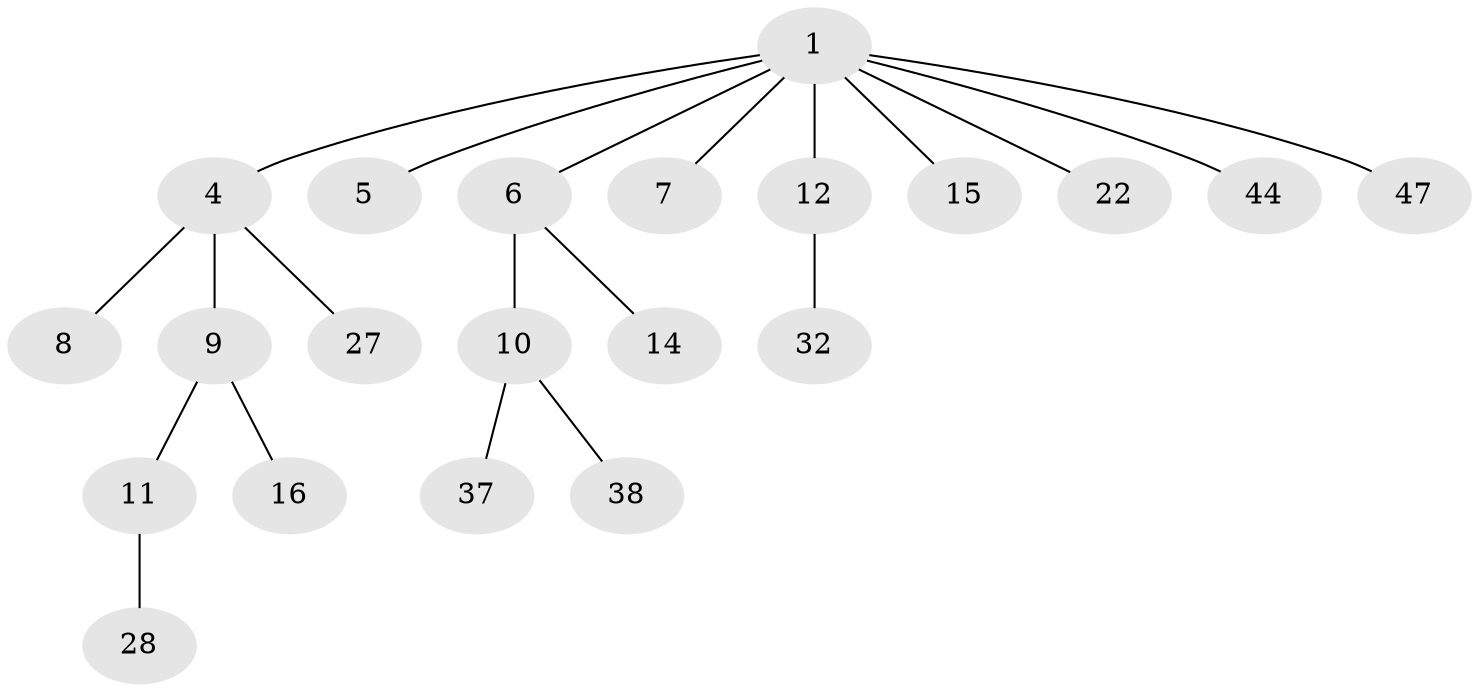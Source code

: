 // original degree distribution, {4: 0.07547169811320754, 3: 0.16981132075471697, 6: 0.018867924528301886, 5: 0.018867924528301886, 2: 0.22641509433962265, 1: 0.49056603773584906}
// Generated by graph-tools (version 1.1) at 2025/19/03/04/25 18:19:21]
// undirected, 21 vertices, 20 edges
graph export_dot {
graph [start="1"]
  node [color=gray90,style=filled];
  1 [super="+2+3"];
  4 [super="+39+17"];
  5 [super="+45"];
  6;
  7 [super="+19+13"];
  8 [super="+43+50"];
  9 [super="+34"];
  10 [super="+30"];
  11 [super="+21+18+23"];
  12 [super="+25+29+24"];
  14 [super="+52"];
  15;
  16;
  22;
  27;
  28;
  32;
  37 [super="+42"];
  38 [super="+49"];
  44;
  47 [super="+51"];
  1 -- 15;
  1 -- 22;
  1 -- 12;
  1 -- 7;
  1 -- 4;
  1 -- 5;
  1 -- 6;
  1 -- 44;
  1 -- 47;
  4 -- 8;
  4 -- 9;
  4 -- 27;
  6 -- 10;
  6 -- 14;
  9 -- 11;
  9 -- 16;
  10 -- 37;
  10 -- 38;
  11 -- 28;
  12 -- 32;
}

